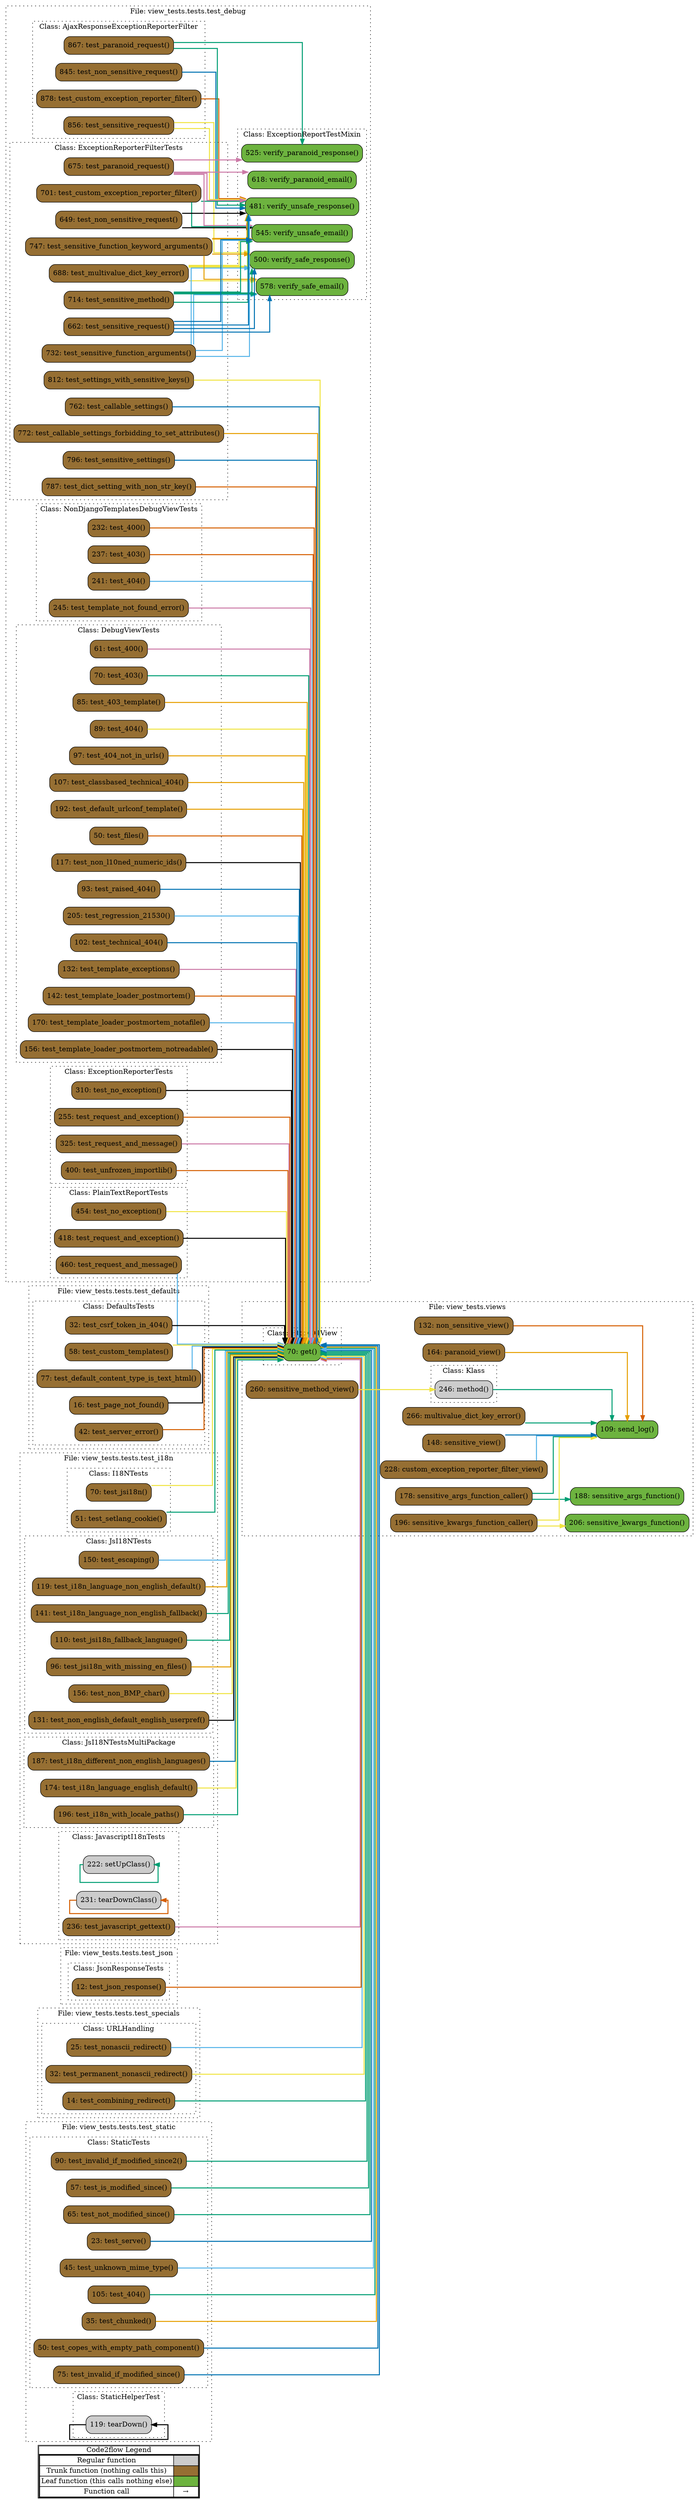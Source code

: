 digraph G {
concentrate=true;
splines="ortho";
rankdir="LR";
subgraph legend{
    rank = min;
    label = "legend";
    Legend [shape=none, margin=0, label = <
        <table cellspacing="0" cellpadding="0" border="1"><tr><td>Code2flow Legend</td></tr><tr><td>
        <table cellspacing="0">
        <tr><td>Regular function</td><td width="50px" bgcolor='#cccccc'></td></tr>
        <tr><td>Trunk function (nothing calls this)</td><td bgcolor='#966F33'></td></tr>
        <tr><td>Leaf function (this calls nothing else)</td><td bgcolor='#6db33f'></td></tr>
        <tr><td>Function call</td><td><font color='black'>&#8594;</font></td></tr>
        </table></td></tr></table>
        >];
}node_db977fae [label="878: test_custom_exception_reporter_filter()" name="view_tests.tests.test_debug::AjaxResponseExceptionReporterFilter.test_custom_exception_reporter_filter" shape="rect" style="rounded,filled" fillcolor="#966F33" ];
node_79f59aed [label="845: test_non_sensitive_request()" name="view_tests.tests.test_debug::AjaxResponseExceptionReporterFilter.test_non_sensitive_request" shape="rect" style="rounded,filled" fillcolor="#966F33" ];
node_97a99e03 [label="867: test_paranoid_request()" name="view_tests.tests.test_debug::AjaxResponseExceptionReporterFilter.test_paranoid_request" shape="rect" style="rounded,filled" fillcolor="#966F33" ];
node_6a44c9dc [label="856: test_sensitive_request()" name="view_tests.tests.test_debug::AjaxResponseExceptionReporterFilter.test_sensitive_request" shape="rect" style="rounded,filled" fillcolor="#966F33" ];
node_9b00d8df [label="61: test_400()" name="view_tests.tests.test_debug::DebugViewTests.test_400" shape="rect" style="rounded,filled" fillcolor="#966F33" ];
node_514a9d63 [label="70: test_403()" name="view_tests.tests.test_debug::DebugViewTests.test_403" shape="rect" style="rounded,filled" fillcolor="#966F33" ];
node_b29285b1 [label="85: test_403_template()" name="view_tests.tests.test_debug::DebugViewTests.test_403_template" shape="rect" style="rounded,filled" fillcolor="#966F33" ];
node_74f88904 [label="89: test_404()" name="view_tests.tests.test_debug::DebugViewTests.test_404" shape="rect" style="rounded,filled" fillcolor="#966F33" ];
node_3e9025c9 [label="97: test_404_not_in_urls()" name="view_tests.tests.test_debug::DebugViewTests.test_404_not_in_urls" shape="rect" style="rounded,filled" fillcolor="#966F33" ];
node_92684bc1 [label="107: test_classbased_technical_404()" name="view_tests.tests.test_debug::DebugViewTests.test_classbased_technical_404" shape="rect" style="rounded,filled" fillcolor="#966F33" ];
node_52703831 [label="192: test_default_urlconf_template()" name="view_tests.tests.test_debug::DebugViewTests.test_default_urlconf_template" shape="rect" style="rounded,filled" fillcolor="#966F33" ];
node_1fad1046 [label="50: test_files()" name="view_tests.tests.test_debug::DebugViewTests.test_files" shape="rect" style="rounded,filled" fillcolor="#966F33" ];
node_ad5f74d0 [label="117: test_non_l10ned_numeric_ids()" name="view_tests.tests.test_debug::DebugViewTests.test_non_l10ned_numeric_ids" shape="rect" style="rounded,filled" fillcolor="#966F33" ];
node_0d2e636d [label="93: test_raised_404()" name="view_tests.tests.test_debug::DebugViewTests.test_raised_404" shape="rect" style="rounded,filled" fillcolor="#966F33" ];
node_889b2722 [label="205: test_regression_21530()" name="view_tests.tests.test_debug::DebugViewTests.test_regression_21530" shape="rect" style="rounded,filled" fillcolor="#966F33" ];
node_c0f961d5 [label="102: test_technical_404()" name="view_tests.tests.test_debug::DebugViewTests.test_technical_404" shape="rect" style="rounded,filled" fillcolor="#966F33" ];
node_5cc78aef [label="132: test_template_exceptions()" name="view_tests.tests.test_debug::DebugViewTests.test_template_exceptions" shape="rect" style="rounded,filled" fillcolor="#966F33" ];
node_0057df16 [label="142: test_template_loader_postmortem()" name="view_tests.tests.test_debug::DebugViewTests.test_template_loader_postmortem" shape="rect" style="rounded,filled" fillcolor="#966F33" ];
node_b9b91d72 [label="170: test_template_loader_postmortem_notafile()" name="view_tests.tests.test_debug::DebugViewTests.test_template_loader_postmortem_notafile" shape="rect" style="rounded,filled" fillcolor="#966F33" ];
node_8c39f258 [label="156: test_template_loader_postmortem_notreadable()" name="view_tests.tests.test_debug::DebugViewTests.test_template_loader_postmortem_notreadable" shape="rect" style="rounded,filled" fillcolor="#966F33" ];
node_67671e3c [label="618: verify_paranoid_email()" name="view_tests.tests.test_debug::ExceptionReportTestMixin.verify_paranoid_email" shape="rect" style="rounded,filled" fillcolor="#6db33f" ];
node_1565cdd7 [label="525: verify_paranoid_response()" name="view_tests.tests.test_debug::ExceptionReportTestMixin.verify_paranoid_response" shape="rect" style="rounded,filled" fillcolor="#6db33f" ];
node_924cecc3 [label="578: verify_safe_email()" name="view_tests.tests.test_debug::ExceptionReportTestMixin.verify_safe_email" shape="rect" style="rounded,filled" fillcolor="#6db33f" ];
node_782acffa [label="500: verify_safe_response()" name="view_tests.tests.test_debug::ExceptionReportTestMixin.verify_safe_response" shape="rect" style="rounded,filled" fillcolor="#6db33f" ];
node_58920a3b [label="545: verify_unsafe_email()" name="view_tests.tests.test_debug::ExceptionReportTestMixin.verify_unsafe_email" shape="rect" style="rounded,filled" fillcolor="#6db33f" ];
node_dbd6739d [label="481: verify_unsafe_response()" name="view_tests.tests.test_debug::ExceptionReportTestMixin.verify_unsafe_response" shape="rect" style="rounded,filled" fillcolor="#6db33f" ];
node_067de455 [label="762: test_callable_settings()" name="view_tests.tests.test_debug::ExceptionReporterFilterTests.test_callable_settings" shape="rect" style="rounded,filled" fillcolor="#966F33" ];
node_be8e45b1 [label="772: test_callable_settings_forbidding_to_set_attributes()" name="view_tests.tests.test_debug::ExceptionReporterFilterTests.test_callable_settings_forbidding_to_set_attributes" shape="rect" style="rounded,filled" fillcolor="#966F33" ];
node_07fc4cdb [label="701: test_custom_exception_reporter_filter()" name="view_tests.tests.test_debug::ExceptionReporterFilterTests.test_custom_exception_reporter_filter" shape="rect" style="rounded,filled" fillcolor="#966F33" ];
node_aa83e206 [label="787: test_dict_setting_with_non_str_key()" name="view_tests.tests.test_debug::ExceptionReporterFilterTests.test_dict_setting_with_non_str_key" shape="rect" style="rounded,filled" fillcolor="#966F33" ];
node_1edcde3c [label="688: test_multivalue_dict_key_error()" name="view_tests.tests.test_debug::ExceptionReporterFilterTests.test_multivalue_dict_key_error" shape="rect" style="rounded,filled" fillcolor="#966F33" ];
node_48bf48a0 [label="649: test_non_sensitive_request()" name="view_tests.tests.test_debug::ExceptionReporterFilterTests.test_non_sensitive_request" shape="rect" style="rounded,filled" fillcolor="#966F33" ];
node_250de1af [label="675: test_paranoid_request()" name="view_tests.tests.test_debug::ExceptionReporterFilterTests.test_paranoid_request" shape="rect" style="rounded,filled" fillcolor="#966F33" ];
node_0218cd42 [label="732: test_sensitive_function_arguments()" name="view_tests.tests.test_debug::ExceptionReporterFilterTests.test_sensitive_function_arguments" shape="rect" style="rounded,filled" fillcolor="#966F33" ];
node_1fb8aa61 [label="747: test_sensitive_function_keyword_arguments()" name="view_tests.tests.test_debug::ExceptionReporterFilterTests.test_sensitive_function_keyword_arguments" shape="rect" style="rounded,filled" fillcolor="#966F33" ];
node_fd2ddb9b [label="714: test_sensitive_method()" name="view_tests.tests.test_debug::ExceptionReporterFilterTests.test_sensitive_method" shape="rect" style="rounded,filled" fillcolor="#966F33" ];
node_c8e13785 [label="662: test_sensitive_request()" name="view_tests.tests.test_debug::ExceptionReporterFilterTests.test_sensitive_request" shape="rect" style="rounded,filled" fillcolor="#966F33" ];
node_fb12d855 [label="796: test_sensitive_settings()" name="view_tests.tests.test_debug::ExceptionReporterFilterTests.test_sensitive_settings" shape="rect" style="rounded,filled" fillcolor="#966F33" ];
node_0a53f32c [label="812: test_settings_with_sensitive_keys()" name="view_tests.tests.test_debug::ExceptionReporterFilterTests.test_settings_with_sensitive_keys" shape="rect" style="rounded,filled" fillcolor="#966F33" ];
node_cefefe50 [label="310: test_no_exception()" name="view_tests.tests.test_debug::ExceptionReporterTests.test_no_exception" shape="rect" style="rounded,filled" fillcolor="#966F33" ];
node_cb1501be [label="255: test_request_and_exception()" name="view_tests.tests.test_debug::ExceptionReporterTests.test_request_and_exception" shape="rect" style="rounded,filled" fillcolor="#966F33" ];
node_b128084f [label="325: test_request_and_message()" name="view_tests.tests.test_debug::ExceptionReporterTests.test_request_and_message" shape="rect" style="rounded,filled" fillcolor="#966F33" ];
node_7f751066 [label="400: test_unfrozen_importlib()" name="view_tests.tests.test_debug::ExceptionReporterTests.test_unfrozen_importlib" shape="rect" style="rounded,filled" fillcolor="#966F33" ];
node_0779df2e [label="232: test_400()" name="view_tests.tests.test_debug::NonDjangoTemplatesDebugViewTests.test_400" shape="rect" style="rounded,filled" fillcolor="#966F33" ];
node_65373c6e [label="237: test_403()" name="view_tests.tests.test_debug::NonDjangoTemplatesDebugViewTests.test_403" shape="rect" style="rounded,filled" fillcolor="#966F33" ];
node_1022f34a [label="241: test_404()" name="view_tests.tests.test_debug::NonDjangoTemplatesDebugViewTests.test_404" shape="rect" style="rounded,filled" fillcolor="#966F33" ];
node_1fe5490f [label="245: test_template_not_found_error()" name="view_tests.tests.test_debug::NonDjangoTemplatesDebugViewTests.test_template_not_found_error" shape="rect" style="rounded,filled" fillcolor="#966F33" ];
node_247ae554 [label="454: test_no_exception()" name="view_tests.tests.test_debug::PlainTextReportTests.test_no_exception" shape="rect" style="rounded,filled" fillcolor="#966F33" ];
node_78c71328 [label="418: test_request_and_exception()" name="view_tests.tests.test_debug::PlainTextReportTests.test_request_and_exception" shape="rect" style="rounded,filled" fillcolor="#966F33" ];
node_85c8e7c2 [label="460: test_request_and_message()" name="view_tests.tests.test_debug::PlainTextReportTests.test_request_and_message" shape="rect" style="rounded,filled" fillcolor="#966F33" ];
node_1137f218 [label="32: test_csrf_token_in_404()" name="view_tests.tests.test_defaults::DefaultsTests.test_csrf_token_in_404" shape="rect" style="rounded,filled" fillcolor="#966F33" ];
node_103848d4 [label="58: test_custom_templates()" name="view_tests.tests.test_defaults::DefaultsTests.test_custom_templates" shape="rect" style="rounded,filled" fillcolor="#966F33" ];
node_a832fa2a [label="77: test_default_content_type_is_text_html()" name="view_tests.tests.test_defaults::DefaultsTests.test_default_content_type_is_text_html" shape="rect" style="rounded,filled" fillcolor="#966F33" ];
node_e5d0feb0 [label="16: test_page_not_found()" name="view_tests.tests.test_defaults::DefaultsTests.test_page_not_found" shape="rect" style="rounded,filled" fillcolor="#966F33" ];
node_4e0551ee [label="42: test_server_error()" name="view_tests.tests.test_defaults::DefaultsTests.test_server_error" shape="rect" style="rounded,filled" fillcolor="#966F33" ];
node_b4ff1e2c [label="70: test_jsi18n()" name="view_tests.tests.test_i18n::I18NTests.test_jsi18n" shape="rect" style="rounded,filled" fillcolor="#966F33" ];
node_012bdb2b [label="51: test_setlang_cookie()" name="view_tests.tests.test_i18n::I18NTests.test_setlang_cookie" shape="rect" style="rounded,filled" fillcolor="#966F33" ];
node_5f532063 [label="222: setUpClass()" name="view_tests.tests.test_i18n::JavascriptI18nTests.setUpClass" shape="rect" style="rounded,filled" fillcolor="#cccccc" ];
node_64ff6a3e [label="231: tearDownClass()" name="view_tests.tests.test_i18n::JavascriptI18nTests.tearDownClass" shape="rect" style="rounded,filled" fillcolor="#cccccc" ];
node_a1cb6e27 [label="236: test_javascript_gettext()" name="view_tests.tests.test_i18n::JavascriptI18nTests.test_javascript_gettext" shape="rect" style="rounded,filled" fillcolor="#966F33" ];
node_a8de796a [label="150: test_escaping()" name="view_tests.tests.test_i18n::JsI18NTests.test_escaping" shape="rect" style="rounded,filled" fillcolor="#966F33" ];
node_f9dde3d9 [label="119: test_i18n_language_non_english_default()" name="view_tests.tests.test_i18n::JsI18NTests.test_i18n_language_non_english_default" shape="rect" style="rounded,filled" fillcolor="#966F33" ];
node_efc56833 [label="141: test_i18n_language_non_english_fallback()" name="view_tests.tests.test_i18n::JsI18NTests.test_i18n_language_non_english_fallback" shape="rect" style="rounded,filled" fillcolor="#966F33" ];
node_c46111fb [label="110: test_jsi18n_fallback_language()" name="view_tests.tests.test_i18n::JsI18NTests.test_jsi18n_fallback_language" shape="rect" style="rounded,filled" fillcolor="#966F33" ];
node_04976591 [label="96: test_jsi18n_with_missing_en_files()" name="view_tests.tests.test_i18n::JsI18NTests.test_jsi18n_with_missing_en_files" shape="rect" style="rounded,filled" fillcolor="#966F33" ];
node_c9d786f4 [label="156: test_non_BMP_char()" name="view_tests.tests.test_i18n::JsI18NTests.test_non_BMP_char" shape="rect" style="rounded,filled" fillcolor="#966F33" ];
node_40ac2278 [label="131: test_non_english_default_english_userpref()" name="view_tests.tests.test_i18n::JsI18NTests.test_non_english_default_english_userpref" shape="rect" style="rounded,filled" fillcolor="#966F33" ];
node_4ee704d5 [label="187: test_i18n_different_non_english_languages()" name="view_tests.tests.test_i18n::JsI18NTestsMultiPackage.test_i18n_different_non_english_languages" shape="rect" style="rounded,filled" fillcolor="#966F33" ];
node_10a3ef24 [label="174: test_i18n_language_english_default()" name="view_tests.tests.test_i18n::JsI18NTestsMultiPackage.test_i18n_language_english_default" shape="rect" style="rounded,filled" fillcolor="#966F33" ];
node_e597a673 [label="196: test_i18n_with_locale_paths()" name="view_tests.tests.test_i18n::JsI18NTestsMultiPackage.test_i18n_with_locale_paths" shape="rect" style="rounded,filled" fillcolor="#966F33" ];
node_452a8f5e [label="12: test_json_response()" name="view_tests.tests.test_json::JsonResponseTests.test_json_response" shape="rect" style="rounded,filled" fillcolor="#966F33" ];
node_0ff8ceeb [label="14: test_combining_redirect()" name="view_tests.tests.test_specials::URLHandling.test_combining_redirect" shape="rect" style="rounded,filled" fillcolor="#966F33" ];
node_0213c95a [label="25: test_nonascii_redirect()" name="view_tests.tests.test_specials::URLHandling.test_nonascii_redirect" shape="rect" style="rounded,filled" fillcolor="#966F33" ];
node_7e9ed88c [label="32: test_permanent_nonascii_redirect()" name="view_tests.tests.test_specials::URLHandling.test_permanent_nonascii_redirect" shape="rect" style="rounded,filled" fillcolor="#966F33" ];
node_259c7120 [label="119: tearDown()" name="view_tests.tests.test_static::StaticHelperTest.tearDown" shape="rect" style="rounded,filled" fillcolor="#cccccc" ];
node_87d6498b [label="105: test_404()" name="view_tests.tests.test_static::StaticTests.test_404" shape="rect" style="rounded,filled" fillcolor="#966F33" ];
node_1348e429 [label="35: test_chunked()" name="view_tests.tests.test_static::StaticTests.test_chunked" shape="rect" style="rounded,filled" fillcolor="#966F33" ];
node_c31956ed [label="50: test_copes_with_empty_path_component()" name="view_tests.tests.test_static::StaticTests.test_copes_with_empty_path_component" shape="rect" style="rounded,filled" fillcolor="#966F33" ];
node_93588e5d [label="75: test_invalid_if_modified_since()" name="view_tests.tests.test_static::StaticTests.test_invalid_if_modified_since" shape="rect" style="rounded,filled" fillcolor="#966F33" ];
node_4651bf6b [label="90: test_invalid_if_modified_since2()" name="view_tests.tests.test_static::StaticTests.test_invalid_if_modified_since2" shape="rect" style="rounded,filled" fillcolor="#966F33" ];
node_10773803 [label="57: test_is_modified_since()" name="view_tests.tests.test_static::StaticTests.test_is_modified_since" shape="rect" style="rounded,filled" fillcolor="#966F33" ];
node_e4a00a43 [label="65: test_not_modified_since()" name="view_tests.tests.test_static::StaticTests.test_not_modified_since" shape="rect" style="rounded,filled" fillcolor="#966F33" ];
node_d85e18cd [label="23: test_serve()" name="view_tests.tests.test_static::StaticTests.test_serve" shape="rect" style="rounded,filled" fillcolor="#966F33" ];
node_d30aab5a [label="45: test_unknown_mime_type()" name="view_tests.tests.test_static::StaticTests.test_unknown_mime_type" shape="rect" style="rounded,filled" fillcolor="#966F33" ];
node_764181a2 [label="70: get()" name="view_tests.views::Http404View.get" shape="rect" style="rounded,filled" fillcolor="#6db33f" ];
node_423b7d0b [label="246: method()" name="view_tests.views::Klass.method" shape="rect" style="rounded,filled" fillcolor="#cccccc" ];
node_02dc9ce2 [label="228: custom_exception_reporter_filter_view()" name="view_tests.views::custom_exception_reporter_filter_view" shape="rect" style="rounded,filled" fillcolor="#966F33" ];
node_64d61e53 [label="266: multivalue_dict_key_error()" name="view_tests.views::multivalue_dict_key_error" shape="rect" style="rounded,filled" fillcolor="#966F33" ];
node_77ea8ff6 [label="132: non_sensitive_view()" name="view_tests.views::non_sensitive_view" shape="rect" style="rounded,filled" fillcolor="#966F33" ];
node_7510b0a1 [label="164: paranoid_view()" name="view_tests.views::paranoid_view" shape="rect" style="rounded,filled" fillcolor="#966F33" ];
node_a21d0cbd [label="109: send_log()" name="view_tests.views::send_log" shape="rect" style="rounded,filled" fillcolor="#6db33f" ];
node_62e23035 [label="188: sensitive_args_function()" name="view_tests.views::sensitive_args_function" shape="rect" style="rounded,filled" fillcolor="#6db33f" ];
node_9b269a3b [label="178: sensitive_args_function_caller()" name="view_tests.views::sensitive_args_function_caller" shape="rect" style="rounded,filled" fillcolor="#966F33" ];
node_1285a44e [label="206: sensitive_kwargs_function()" name="view_tests.views::sensitive_kwargs_function" shape="rect" style="rounded,filled" fillcolor="#6db33f" ];
node_1f86710c [label="196: sensitive_kwargs_function_caller()" name="view_tests.views::sensitive_kwargs_function_caller" shape="rect" style="rounded,filled" fillcolor="#966F33" ];
node_74b34304 [label="260: sensitive_method_view()" name="view_tests.views::sensitive_method_view" shape="rect" style="rounded,filled" fillcolor="#966F33" ];
node_53be5145 [label="148: sensitive_view()" name="view_tests.views::sensitive_view" shape="rect" style="rounded,filled" fillcolor="#966F33" ];
node_db977fae -> node_dbd6739d [color="#D55E00" penwidth="2"];
node_db977fae -> node_dbd6739d [color="#D55E00" penwidth="2"];
node_79f59aed -> node_dbd6739d [color="#0072B2" penwidth="2"];
node_79f59aed -> node_dbd6739d [color="#0072B2" penwidth="2"];
node_97a99e03 -> node_1565cdd7 [color="#009E73" penwidth="2"];
node_97a99e03 -> node_dbd6739d [color="#009E73" penwidth="2"];
node_6a44c9dc -> node_782acffa [color="#F0E442" penwidth="2"];
node_6a44c9dc -> node_dbd6739d [color="#F0E442" penwidth="2"];
node_9b00d8df -> node_764181a2 [color="#CC79A7" penwidth="2"];
node_514a9d63 -> node_764181a2 [color="#009E73" penwidth="2"];
node_b29285b1 -> node_764181a2 [color="#E69F00" penwidth="2"];
node_74f88904 -> node_764181a2 [color="#F0E442" penwidth="2"];
node_3e9025c9 -> node_764181a2 [color="#E69F00" penwidth="2"];
node_92684bc1 -> node_764181a2 [color="#E69F00" penwidth="2"];
node_52703831 -> node_764181a2 [color="#E69F00" penwidth="2"];
node_1fad1046 -> node_764181a2 [color="#D55E00" penwidth="2"];
node_ad5f74d0 -> node_764181a2 [color="#000000" penwidth="2"];
node_0d2e636d -> node_764181a2 [color="#0072B2" penwidth="2"];
node_889b2722 -> node_764181a2 [color="#56B4E9" penwidth="2"];
node_c0f961d5 -> node_764181a2 [color="#0072B2" penwidth="2"];
node_5cc78aef -> node_764181a2 [color="#CC79A7" penwidth="2"];
node_0057df16 -> node_764181a2 [color="#D55E00" penwidth="2"];
node_b9b91d72 -> node_764181a2 [color="#56B4E9" penwidth="2"];
node_8c39f258 -> node_764181a2 [color="#000000" penwidth="2"];
node_067de455 -> node_764181a2 [color="#0072B2" penwidth="2"];
node_be8e45b1 -> node_764181a2 [color="#E69F00" penwidth="2"];
node_07fc4cdb -> node_58920a3b [color="#009E73" penwidth="2"];
node_07fc4cdb -> node_58920a3b [color="#009E73" penwidth="2"];
node_07fc4cdb -> node_dbd6739d [color="#009E73" penwidth="2"];
node_07fc4cdb -> node_dbd6739d [color="#009E73" penwidth="2"];
node_aa83e206 -> node_764181a2 [color="#D55E00" penwidth="2"];
node_1edcde3c -> node_924cecc3 [color="#F0E442" penwidth="2"];
node_1edcde3c -> node_782acffa [color="#F0E442" penwidth="2"];
node_1edcde3c -> node_58920a3b [color="#F0E442" penwidth="2"];
node_1edcde3c -> node_dbd6739d [color="#F0E442" penwidth="2"];
node_48bf48a0 -> node_58920a3b [color="#000000" penwidth="2"];
node_48bf48a0 -> node_58920a3b [color="#000000" penwidth="2"];
node_48bf48a0 -> node_dbd6739d [color="#000000" penwidth="2"];
node_48bf48a0 -> node_dbd6739d [color="#000000" penwidth="2"];
node_250de1af -> node_67671e3c [color="#CC79A7" penwidth="2"];
node_250de1af -> node_1565cdd7 [color="#CC79A7" penwidth="2"];
node_250de1af -> node_58920a3b [color="#CC79A7" penwidth="2"];
node_250de1af -> node_dbd6739d [color="#CC79A7" penwidth="2"];
node_0218cd42 -> node_924cecc3 [color="#56B4E9" penwidth="2"];
node_0218cd42 -> node_782acffa [color="#56B4E9" penwidth="2"];
node_0218cd42 -> node_58920a3b [color="#56B4E9" penwidth="2"];
node_0218cd42 -> node_dbd6739d [color="#56B4E9" penwidth="2"];
node_1fb8aa61 -> node_924cecc3 [color="#E69F00" penwidth="2"];
node_1fb8aa61 -> node_782acffa [color="#E69F00" penwidth="2"];
node_1fb8aa61 -> node_58920a3b [color="#E69F00" penwidth="2"];
node_1fb8aa61 -> node_dbd6739d [color="#E69F00" penwidth="2"];
node_fd2ddb9b -> node_924cecc3 [color="#009E73" penwidth="2"];
node_fd2ddb9b -> node_782acffa [color="#009E73" penwidth="2"];
node_fd2ddb9b -> node_58920a3b [color="#009E73" penwidth="2"];
node_fd2ddb9b -> node_dbd6739d [color="#009E73" penwidth="2"];
node_c8e13785 -> node_924cecc3 [color="#0072B2" penwidth="2"];
node_c8e13785 -> node_782acffa [color="#0072B2" penwidth="2"];
node_c8e13785 -> node_58920a3b [color="#0072B2" penwidth="2"];
node_c8e13785 -> node_dbd6739d [color="#0072B2" penwidth="2"];
node_fb12d855 -> node_764181a2 [color="#0072B2" penwidth="2"];
node_0a53f32c -> node_764181a2 [color="#F0E442" penwidth="2"];
node_cefefe50 -> node_764181a2 [color="#000000" penwidth="2"];
node_cb1501be -> node_764181a2 [color="#D55E00" penwidth="2"];
node_b128084f -> node_764181a2 [color="#CC79A7" penwidth="2"];
node_7f751066 -> node_764181a2 [color="#D55E00" penwidth="2"];
node_0779df2e -> node_764181a2 [color="#D55E00" penwidth="2"];
node_65373c6e -> node_764181a2 [color="#D55E00" penwidth="2"];
node_1022f34a -> node_764181a2 [color="#56B4E9" penwidth="2"];
node_1fe5490f -> node_764181a2 [color="#CC79A7" penwidth="2"];
node_247ae554 -> node_764181a2 [color="#F0E442" penwidth="2"];
node_78c71328 -> node_764181a2 [color="#000000" penwidth="2"];
node_85c8e7c2 -> node_764181a2 [color="#56B4E9" penwidth="2"];
node_1137f218 -> node_764181a2 [color="#000000" penwidth="2"];
node_103848d4 -> node_764181a2 [color="#F0E442" penwidth="2"];
node_a832fa2a -> node_764181a2 [color="#56B4E9" penwidth="2"];
node_a832fa2a -> node_764181a2 [color="#56B4E9" penwidth="2"];
node_a832fa2a -> node_764181a2 [color="#56B4E9" penwidth="2"];
node_a832fa2a -> node_764181a2 [color="#56B4E9" penwidth="2"];
node_e5d0feb0 -> node_764181a2 [color="#000000" penwidth="2"];
node_4e0551ee -> node_764181a2 [color="#D55E00" penwidth="2"];
node_b4ff1e2c -> node_764181a2 [color="#F0E442" penwidth="2"];
node_012bdb2b -> node_764181a2 [color="#009E73" penwidth="2"];
node_5f532063 -> node_5f532063 [color="#009E73" penwidth="2"];
node_64ff6a3e -> node_64ff6a3e [color="#D55E00" penwidth="2"];
node_a1cb6e27 -> node_764181a2 [color="#CC79A7" penwidth="2"];
node_a8de796a -> node_764181a2 [color="#56B4E9" penwidth="2"];
node_f9dde3d9 -> node_764181a2 [color="#E69F00" penwidth="2"];
node_efc56833 -> node_764181a2 [color="#009E73" penwidth="2"];
node_c46111fb -> node_764181a2 [color="#009E73" penwidth="2"];
node_04976591 -> node_764181a2 [color="#E69F00" penwidth="2"];
node_c9d786f4 -> node_764181a2 [color="#F0E442" penwidth="2"];
node_40ac2278 -> node_764181a2 [color="#000000" penwidth="2"];
node_4ee704d5 -> node_764181a2 [color="#0072B2" penwidth="2"];
node_10a3ef24 -> node_764181a2 [color="#F0E442" penwidth="2"];
node_e597a673 -> node_764181a2 [color="#009E73" penwidth="2"];
node_452a8f5e -> node_764181a2 [color="#D55E00" penwidth="2"];
node_0ff8ceeb -> node_764181a2 [color="#009E73" penwidth="2"];
node_0213c95a -> node_764181a2 [color="#56B4E9" penwidth="2"];
node_7e9ed88c -> node_764181a2 [color="#F0E442" penwidth="2"];
node_259c7120 -> node_259c7120 [color="#000000" penwidth="2"];
node_87d6498b -> node_764181a2 [color="#009E73" penwidth="2"];
node_1348e429 -> node_764181a2 [color="#E69F00" penwidth="2"];
node_c31956ed -> node_764181a2 [color="#0072B2" penwidth="2"];
node_93588e5d -> node_764181a2 [color="#0072B2" penwidth="2"];
node_4651bf6b -> node_764181a2 [color="#009E73" penwidth="2"];
node_10773803 -> node_764181a2 [color="#009E73" penwidth="2"];
node_e4a00a43 -> node_764181a2 [color="#009E73" penwidth="2"];
node_d85e18cd -> node_764181a2 [color="#0072B2" penwidth="2"];
node_d85e18cd -> node_764181a2 [color="#0072B2" penwidth="2"];
node_d30aab5a -> node_764181a2 [color="#56B4E9" penwidth="2"];
node_423b7d0b -> node_a21d0cbd [color="#009E73" penwidth="2"];
node_02dc9ce2 -> node_a21d0cbd [color="#56B4E9" penwidth="2"];
node_64d61e53 -> node_a21d0cbd [color="#009E73" penwidth="2"];
node_77ea8ff6 -> node_a21d0cbd [color="#D55E00" penwidth="2"];
node_7510b0a1 -> node_a21d0cbd [color="#E69F00" penwidth="2"];
node_9b269a3b -> node_a21d0cbd [color="#009E73" penwidth="2"];
node_9b269a3b -> node_62e23035 [color="#009E73" penwidth="2"];
node_1f86710c -> node_a21d0cbd [color="#F0E442" penwidth="2"];
node_1f86710c -> node_1285a44e [color="#F0E442" penwidth="2"];
node_74b34304 -> node_423b7d0b [color="#F0E442" penwidth="2"];
node_53be5145 -> node_a21d0cbd [color="#0072B2" penwidth="2"];
subgraph cluster_89aabc6c {
    label="File: view_tests.tests.test_debug";
    name="view_tests.tests.test_debug";
    style="filled";
    graph[style=dotted];
    subgraph cluster_8eee4605 {
        node_1fad1046 node_9b00d8df node_514a9d63 node_b29285b1 node_74f88904 node_0d2e636d node_3e9025c9 node_c0f961d5 node_92684bc1 node_ad5f74d0 node_5cc78aef node_0057df16 node_8c39f258 node_b9b91d72 node_52703831 node_889b2722;
        label="Class: DebugViewTests";
        name="DebugViewTests";
        style="filled";
        graph[style=dotted];
    };
    subgraph cluster_e113dec3 {
        node_0779df2e node_65373c6e node_1022f34a node_1fe5490f;
        label="Class: NonDjangoTemplatesDebugViewTests";
        name="NonDjangoTemplatesDebugViewTests";
        style="filled";
        graph[style=dotted];
    };
    subgraph cluster_bba87431 {
        node_cb1501be node_cefefe50 node_b128084f node_7f751066;
        label="Class: ExceptionReporterTests";
        name="ExceptionReporterTests";
        style="filled";
        graph[style=dotted];
    };
    subgraph cluster_6e0acf48 {
        node_78c71328 node_247ae554 node_85c8e7c2;
        label="Class: PlainTextReportTests";
        name="PlainTextReportTests";
        style="filled";
        graph[style=dotted];
    };
    subgraph cluster_5555d0c2 {
        node_dbd6739d node_782acffa node_1565cdd7 node_58920a3b node_924cecc3 node_67671e3c;
        label="Class: ExceptionReportTestMixin";
        name="ExceptionReportTestMixin";
        style="filled";
        graph[style=dotted];
    };
    subgraph cluster_ec090e3f {
        node_48bf48a0 node_c8e13785 node_250de1af node_1edcde3c node_07fc4cdb node_fd2ddb9b node_0218cd42 node_1fb8aa61 node_067de455 node_be8e45b1 node_aa83e206 node_fb12d855 node_0a53f32c;
        label="Class: ExceptionReporterFilterTests";
        name="ExceptionReporterFilterTests";
        style="filled";
        graph[style=dotted];
    };
    subgraph cluster_d72e339f {
        node_79f59aed node_6a44c9dc node_97a99e03 node_db977fae;
        label="Class: AjaxResponseExceptionReporterFilter";
        name="AjaxResponseExceptionReporterFilter";
        style="filled";
        graph[style=dotted];
    };
};
subgraph cluster_051ce1c7 {
    label="File: view_tests.tests.test_defaults";
    name="view_tests.tests.test_defaults";
    style="filled";
    graph[style=dotted];
    subgraph cluster_ffc11b9c {
        node_e5d0feb0 node_1137f218 node_4e0551ee node_103848d4 node_a832fa2a;
        label="Class: DefaultsTests";
        name="DefaultsTests";
        style="filled";
        graph[style=dotted];
    };
};
subgraph cluster_3b89ee70 {
    label="File: view_tests.tests.test_i18n";
    name="view_tests.tests.test_i18n";
    style="filled";
    graph[style=dotted];
    subgraph cluster_6d5ae7b8 {
        node_012bdb2b node_b4ff1e2c;
        label="Class: I18NTests";
        name="I18NTests";
        style="filled";
        graph[style=dotted];
    };
    subgraph cluster_b9766fb8 {
        node_04976591 node_c46111fb node_f9dde3d9 node_40ac2278 node_efc56833 node_a8de796a node_c9d786f4;
        label="Class: JsI18NTests";
        name="JsI18NTests";
        style="filled";
        graph[style=dotted];
    };
    subgraph cluster_c9cc56e2 {
        node_10a3ef24 node_4ee704d5 node_e597a673;
        label="Class: JsI18NTestsMultiPackage";
        name="JsI18NTestsMultiPackage";
        style="filled";
        graph[style=dotted];
    };
    subgraph cluster_525936e4 {
        node_5f532063 node_64ff6a3e node_a1cb6e27;
        label="Class: JavascriptI18nTests";
        name="JavascriptI18nTests";
        style="filled";
        graph[style=dotted];
    };
};
subgraph cluster_20e791f6 {
    label="File: view_tests.tests.test_json";
    name="view_tests.tests.test_json";
    style="filled";
    graph[style=dotted];
    subgraph cluster_0365aabd {
        node_452a8f5e;
        label="Class: JsonResponseTests";
        name="JsonResponseTests";
        style="filled";
        graph[style=dotted];
    };
};
subgraph cluster_3d66bd84 {
    label="File: view_tests.tests.test_specials";
    name="view_tests.tests.test_specials";
    style="filled";
    graph[style=dotted];
    subgraph cluster_c2d687e3 {
        node_0ff8ceeb node_0213c95a node_7e9ed88c;
        label="Class: URLHandling";
        name="URLHandling";
        style="filled";
        graph[style=dotted];
    };
};
subgraph cluster_83f4f96d {
    label="File: view_tests.tests.test_static";
    name="view_tests.tests.test_static";
    style="filled";
    graph[style=dotted];
    subgraph cluster_b39ef5da {
        node_d85e18cd node_1348e429 node_d30aab5a node_c31956ed node_10773803 node_e4a00a43 node_93588e5d node_4651bf6b node_87d6498b;
        label="Class: StaticTests";
        name="StaticTests";
        style="filled";
        graph[style=dotted];
    };
    subgraph cluster_90fab364 {
        node_259c7120;
        label="Class: StaticHelperTest";
        name="StaticHelperTest";
        style="filled";
        graph[style=dotted];
    };
};
subgraph cluster_30d6defc {
    node_a21d0cbd node_77ea8ff6 node_53be5145 node_7510b0a1 node_9b269a3b node_62e23035 node_1f86710c node_1285a44e node_02dc9ce2 node_74b34304 node_64d61e53;
    label="File: view_tests.views";
    name="view_tests.views";
    style="filled";
    graph[style=dotted];
    subgraph cluster_a330d46d {
        node_764181a2;
        label="Class: Http404View";
        name="Http404View";
        style="filled";
        graph[style=dotted];
    };
    subgraph cluster_c4a31bb2 {
        node_423b7d0b;
        label="Class: Klass";
        name="Klass";
        style="filled";
        graph[style=dotted];
    };
};
}
